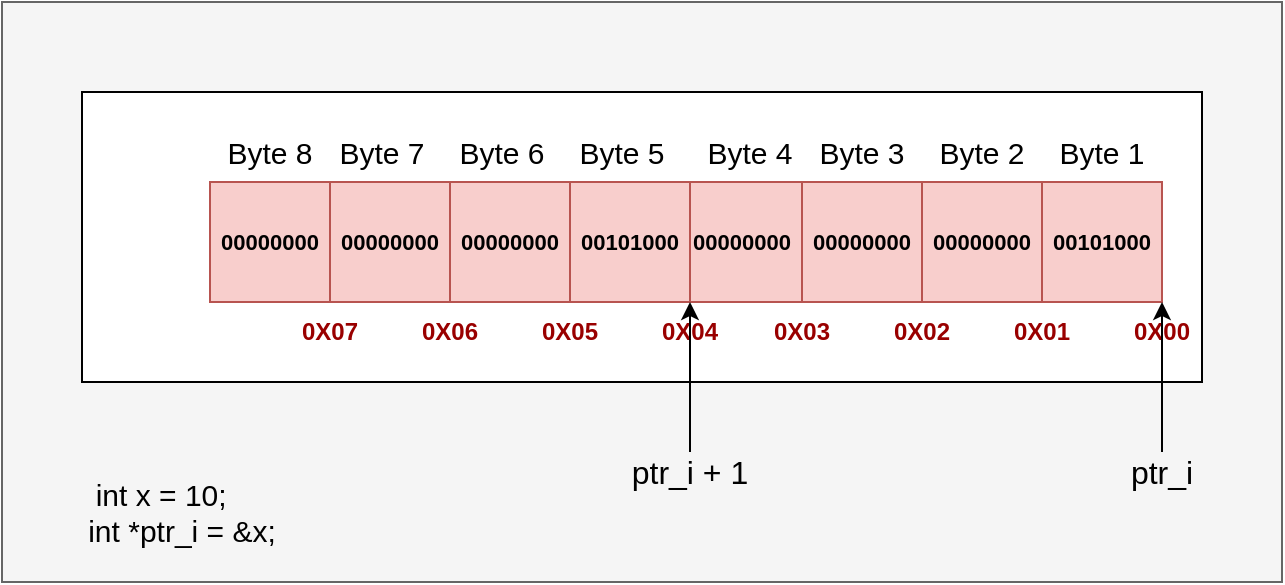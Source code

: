 <mxfile version="24.1.0" type="device">
  <diagram name="Page-1" id="hrw902O539XTYLNtP8d-">
    <mxGraphModel dx="984" dy="667" grid="1" gridSize="10" guides="1" tooltips="1" connect="1" arrows="1" fold="1" page="1" pageScale="1" pageWidth="827" pageHeight="1169" math="0" shadow="0">
      <root>
        <mxCell id="0" />
        <mxCell id="1" parent="0" />
        <mxCell id="lFsfy4obLwNb20StSC2V-19" value="" style="rounded=0;whiteSpace=wrap;html=1;fillColor=#f5f5f5;fontColor=#333333;strokeColor=#666666;" parent="1" vertex="1">
          <mxGeometry x="40" y="110" width="640" height="290" as="geometry" />
        </mxCell>
        <mxCell id="lFsfy4obLwNb20StSC2V-14" value="" style="rounded=0;whiteSpace=wrap;html=1;" parent="1" vertex="1">
          <mxGeometry x="80" y="155" width="560" height="145" as="geometry" />
        </mxCell>
        <mxCell id="lFsfy4obLwNb20StSC2V-2" value="&lt;span style=&quot;font-size: 11px;&quot;&gt;00000000&lt;/span&gt;" style="rounded=0;whiteSpace=wrap;html=1;fillColor=#f8cecc;strokeColor=#b85450;fontStyle=1;fontSize=11;" parent="1" vertex="1">
          <mxGeometry x="380" y="200" width="60" height="60" as="geometry" />
        </mxCell>
        <mxCell id="lFsfy4obLwNb20StSC2V-3" value="&lt;span style=&quot;font-size: 11px;&quot;&gt;00000000&lt;/span&gt;" style="rounded=0;whiteSpace=wrap;html=1;fillColor=#f8cecc;strokeColor=#b85450;fontStyle=1;fontSize=11;" parent="1" vertex="1">
          <mxGeometry x="440" y="200" width="60" height="60" as="geometry" />
        </mxCell>
        <mxCell id="lFsfy4obLwNb20StSC2V-4" value="&lt;span style=&quot;font-size: 11px;&quot;&gt;00000000&lt;/span&gt;" style="rounded=0;whiteSpace=wrap;html=1;fillColor=#f8cecc;strokeColor=#b85450;fontStyle=1;fontSize=11;" parent="1" vertex="1">
          <mxGeometry x="500" y="200" width="60" height="60" as="geometry" />
        </mxCell>
        <mxCell id="lFsfy4obLwNb20StSC2V-5" value="&lt;font style=&quot;font-size: 11px;&quot;&gt;00101000&lt;/font&gt;" style="rounded=0;whiteSpace=wrap;html=1;fillColor=#f8cecc;strokeColor=#b85450;fontStyle=1;fontSize=11;" parent="1" vertex="1">
          <mxGeometry x="560" y="200" width="60" height="60" as="geometry" />
        </mxCell>
        <mxCell id="lFsfy4obLwNb20StSC2V-8" value="0X00" style="text;html=1;align=center;verticalAlign=middle;whiteSpace=wrap;rounded=0;fontColor=#990000;fontStyle=1" parent="1" vertex="1">
          <mxGeometry x="590" y="260" width="60" height="30" as="geometry" />
        </mxCell>
        <mxCell id="lFsfy4obLwNb20StSC2V-10" value="&lt;font style=&quot;font-size: 15px;&quot;&gt;Byte 1&lt;/font&gt;" style="text;html=1;align=center;verticalAlign=middle;whiteSpace=wrap;rounded=0;" parent="1" vertex="1">
          <mxGeometry x="560" y="170" width="60" height="30" as="geometry" />
        </mxCell>
        <mxCell id="lFsfy4obLwNb20StSC2V-11" value="&lt;font style=&quot;font-size: 15px;&quot;&gt;Byte 2&lt;/font&gt;" style="text;html=1;align=center;verticalAlign=middle;whiteSpace=wrap;rounded=0;" parent="1" vertex="1">
          <mxGeometry x="500" y="170" width="60" height="30" as="geometry" />
        </mxCell>
        <mxCell id="lFsfy4obLwNb20StSC2V-12" value="&lt;font style=&quot;font-size: 15px;&quot;&gt;Byte 3&lt;/font&gt;" style="text;html=1;align=center;verticalAlign=middle;whiteSpace=wrap;rounded=0;" parent="1" vertex="1">
          <mxGeometry x="440" y="170" width="60" height="30" as="geometry" />
        </mxCell>
        <mxCell id="lFsfy4obLwNb20StSC2V-13" value="&lt;font style=&quot;font-size: 15px;&quot;&gt;Byte 4&lt;/font&gt;" style="text;html=1;align=center;verticalAlign=middle;whiteSpace=wrap;rounded=0;" parent="1" vertex="1">
          <mxGeometry x="384" y="170" width="60" height="30" as="geometry" />
        </mxCell>
        <mxCell id="lFsfy4obLwNb20StSC2V-21" value="0X01" style="text;html=1;align=center;verticalAlign=middle;whiteSpace=wrap;rounded=0;fontColor=#990000;fontStyle=1" parent="1" vertex="1">
          <mxGeometry x="530" y="260" width="60" height="30" as="geometry" />
        </mxCell>
        <mxCell id="lFsfy4obLwNb20StSC2V-22" value="0X02" style="text;html=1;align=center;verticalAlign=middle;whiteSpace=wrap;rounded=0;fontColor=#990000;fontStyle=1" parent="1" vertex="1">
          <mxGeometry x="470" y="260" width="60" height="30" as="geometry" />
        </mxCell>
        <mxCell id="lFsfy4obLwNb20StSC2V-23" value="0X03" style="text;html=1;align=center;verticalAlign=middle;whiteSpace=wrap;rounded=0;fontColor=#990000;fontStyle=1" parent="1" vertex="1">
          <mxGeometry x="410" y="260" width="60" height="30" as="geometry" />
        </mxCell>
        <mxCell id="LY4sB3mU6g4VXUHB-9Zz-1" value="&lt;span style=&quot;font-size: 11px;&quot;&gt;00000000&lt;/span&gt;" style="rounded=0;whiteSpace=wrap;html=1;fillColor=#f8cecc;strokeColor=#b85450;fontStyle=1;fontSize=11;" vertex="1" parent="1">
          <mxGeometry x="144" y="200" width="60" height="60" as="geometry" />
        </mxCell>
        <mxCell id="LY4sB3mU6g4VXUHB-9Zz-2" value="&lt;span style=&quot;font-size: 11px;&quot;&gt;00000000&lt;/span&gt;" style="rounded=0;whiteSpace=wrap;html=1;fillColor=#f8cecc;strokeColor=#b85450;fontStyle=1;fontSize=11;" vertex="1" parent="1">
          <mxGeometry x="204" y="200" width="60" height="60" as="geometry" />
        </mxCell>
        <mxCell id="LY4sB3mU6g4VXUHB-9Zz-3" value="&lt;span style=&quot;font-size: 11px;&quot;&gt;00000000&lt;/span&gt;" style="rounded=0;whiteSpace=wrap;html=1;fillColor=#f8cecc;strokeColor=#b85450;fontStyle=1;fontSize=11;" vertex="1" parent="1">
          <mxGeometry x="264" y="200" width="60" height="60" as="geometry" />
        </mxCell>
        <mxCell id="LY4sB3mU6g4VXUHB-9Zz-4" value="&lt;font style=&quot;font-size: 11px;&quot;&gt;00101000&lt;/font&gt;" style="rounded=0;whiteSpace=wrap;html=1;fillColor=#f8cecc;strokeColor=#b85450;fontStyle=1;fontSize=11;" vertex="1" parent="1">
          <mxGeometry x="324" y="200" width="60" height="60" as="geometry" />
        </mxCell>
        <mxCell id="LY4sB3mU6g4VXUHB-9Zz-9" value="&lt;font style=&quot;font-size: 15px;&quot;&gt;Byte 5&lt;/font&gt;" style="text;html=1;align=center;verticalAlign=middle;whiteSpace=wrap;rounded=0;" vertex="1" parent="1">
          <mxGeometry x="320" y="170" width="60" height="30" as="geometry" />
        </mxCell>
        <mxCell id="LY4sB3mU6g4VXUHB-9Zz-10" value="&lt;font style=&quot;font-size: 15px;&quot;&gt;Byte 6&lt;/font&gt;" style="text;html=1;align=center;verticalAlign=middle;whiteSpace=wrap;rounded=0;" vertex="1" parent="1">
          <mxGeometry x="260" y="170" width="60" height="30" as="geometry" />
        </mxCell>
        <mxCell id="LY4sB3mU6g4VXUHB-9Zz-11" value="&lt;font style=&quot;font-size: 15px;&quot;&gt;Byte 7&lt;/font&gt;" style="text;html=1;align=center;verticalAlign=middle;whiteSpace=wrap;rounded=0;" vertex="1" parent="1">
          <mxGeometry x="200" y="170" width="60" height="30" as="geometry" />
        </mxCell>
        <mxCell id="LY4sB3mU6g4VXUHB-9Zz-12" value="&lt;font style=&quot;font-size: 15px;&quot;&gt;Byte 8&lt;/font&gt;" style="text;html=1;align=center;verticalAlign=middle;whiteSpace=wrap;rounded=0;" vertex="1" parent="1">
          <mxGeometry x="144" y="170" width="60" height="30" as="geometry" />
        </mxCell>
        <mxCell id="LY4sB3mU6g4VXUHB-9Zz-13" value="0X04" style="text;html=1;align=center;verticalAlign=middle;whiteSpace=wrap;rounded=0;fontColor=#990000;fontStyle=1" vertex="1" parent="1">
          <mxGeometry x="354" y="260" width="60" height="30" as="geometry" />
        </mxCell>
        <mxCell id="LY4sB3mU6g4VXUHB-9Zz-14" value="0X05" style="text;html=1;align=center;verticalAlign=middle;whiteSpace=wrap;rounded=0;fontColor=#990000;fontStyle=1" vertex="1" parent="1">
          <mxGeometry x="294" y="260" width="60" height="30" as="geometry" />
        </mxCell>
        <mxCell id="LY4sB3mU6g4VXUHB-9Zz-15" value="0X06" style="text;html=1;align=center;verticalAlign=middle;whiteSpace=wrap;rounded=0;fontColor=#990000;fontStyle=1" vertex="1" parent="1">
          <mxGeometry x="234" y="260" width="60" height="30" as="geometry" />
        </mxCell>
        <mxCell id="LY4sB3mU6g4VXUHB-9Zz-16" value="0X07" style="text;html=1;align=center;verticalAlign=middle;whiteSpace=wrap;rounded=0;fontColor=#990000;fontStyle=1" vertex="1" parent="1">
          <mxGeometry x="174" y="260" width="60" height="30" as="geometry" />
        </mxCell>
        <mxCell id="LY4sB3mU6g4VXUHB-9Zz-17" value="&lt;font style=&quot;font-size: 15px;&quot;&gt;int x = 10; &amp;nbsp; &amp;nbsp;&amp;nbsp;&lt;/font&gt;&lt;div style=&quot;font-size: 15px;&quot;&gt;&lt;font style=&quot;font-size: 15px;&quot;&gt;int *ptr_i = &amp;amp;x;&lt;/font&gt;&lt;/div&gt;" style="text;html=1;align=center;verticalAlign=middle;whiteSpace=wrap;rounded=0;" vertex="1" parent="1">
          <mxGeometry x="50" y="350" width="160" height="30" as="geometry" />
        </mxCell>
        <mxCell id="LY4sB3mU6g4VXUHB-9Zz-20" value="" style="endArrow=classic;html=1;rounded=0;exitX=0.5;exitY=0;exitDx=0;exitDy=0;entryX=0.5;entryY=0;entryDx=0;entryDy=0;" edge="1" parent="1" target="lFsfy4obLwNb20StSC2V-8">
          <mxGeometry width="50" height="50" relative="1" as="geometry">
            <mxPoint x="620" y="335" as="sourcePoint" />
            <mxPoint x="440" y="180" as="targetPoint" />
          </mxGeometry>
        </mxCell>
        <mxCell id="LY4sB3mU6g4VXUHB-9Zz-21" value="&lt;font style=&quot;font-size: 16px;&quot;&gt;ptr_i&lt;/font&gt;" style="text;html=1;align=center;verticalAlign=middle;whiteSpace=wrap;rounded=0;" vertex="1" parent="1">
          <mxGeometry x="590" y="330" width="60" height="30" as="geometry" />
        </mxCell>
        <mxCell id="LY4sB3mU6g4VXUHB-9Zz-23" value="" style="endArrow=classic;html=1;rounded=0;exitX=0.5;exitY=0;exitDx=0;exitDy=0;entryX=0.5;entryY=0;entryDx=0;entryDy=0;" edge="1" parent="1" target="LY4sB3mU6g4VXUHB-9Zz-13">
          <mxGeometry width="50" height="50" relative="1" as="geometry">
            <mxPoint x="384" y="335" as="sourcePoint" />
            <mxPoint x="440" y="180" as="targetPoint" />
          </mxGeometry>
        </mxCell>
        <mxCell id="LY4sB3mU6g4VXUHB-9Zz-24" value="&lt;font style=&quot;font-size: 16px;&quot;&gt;ptr_i + 1&lt;/font&gt;" style="text;html=1;align=center;verticalAlign=middle;whiteSpace=wrap;rounded=0;" vertex="1" parent="1">
          <mxGeometry x="344" y="330" width="80" height="30" as="geometry" />
        </mxCell>
      </root>
    </mxGraphModel>
  </diagram>
</mxfile>
